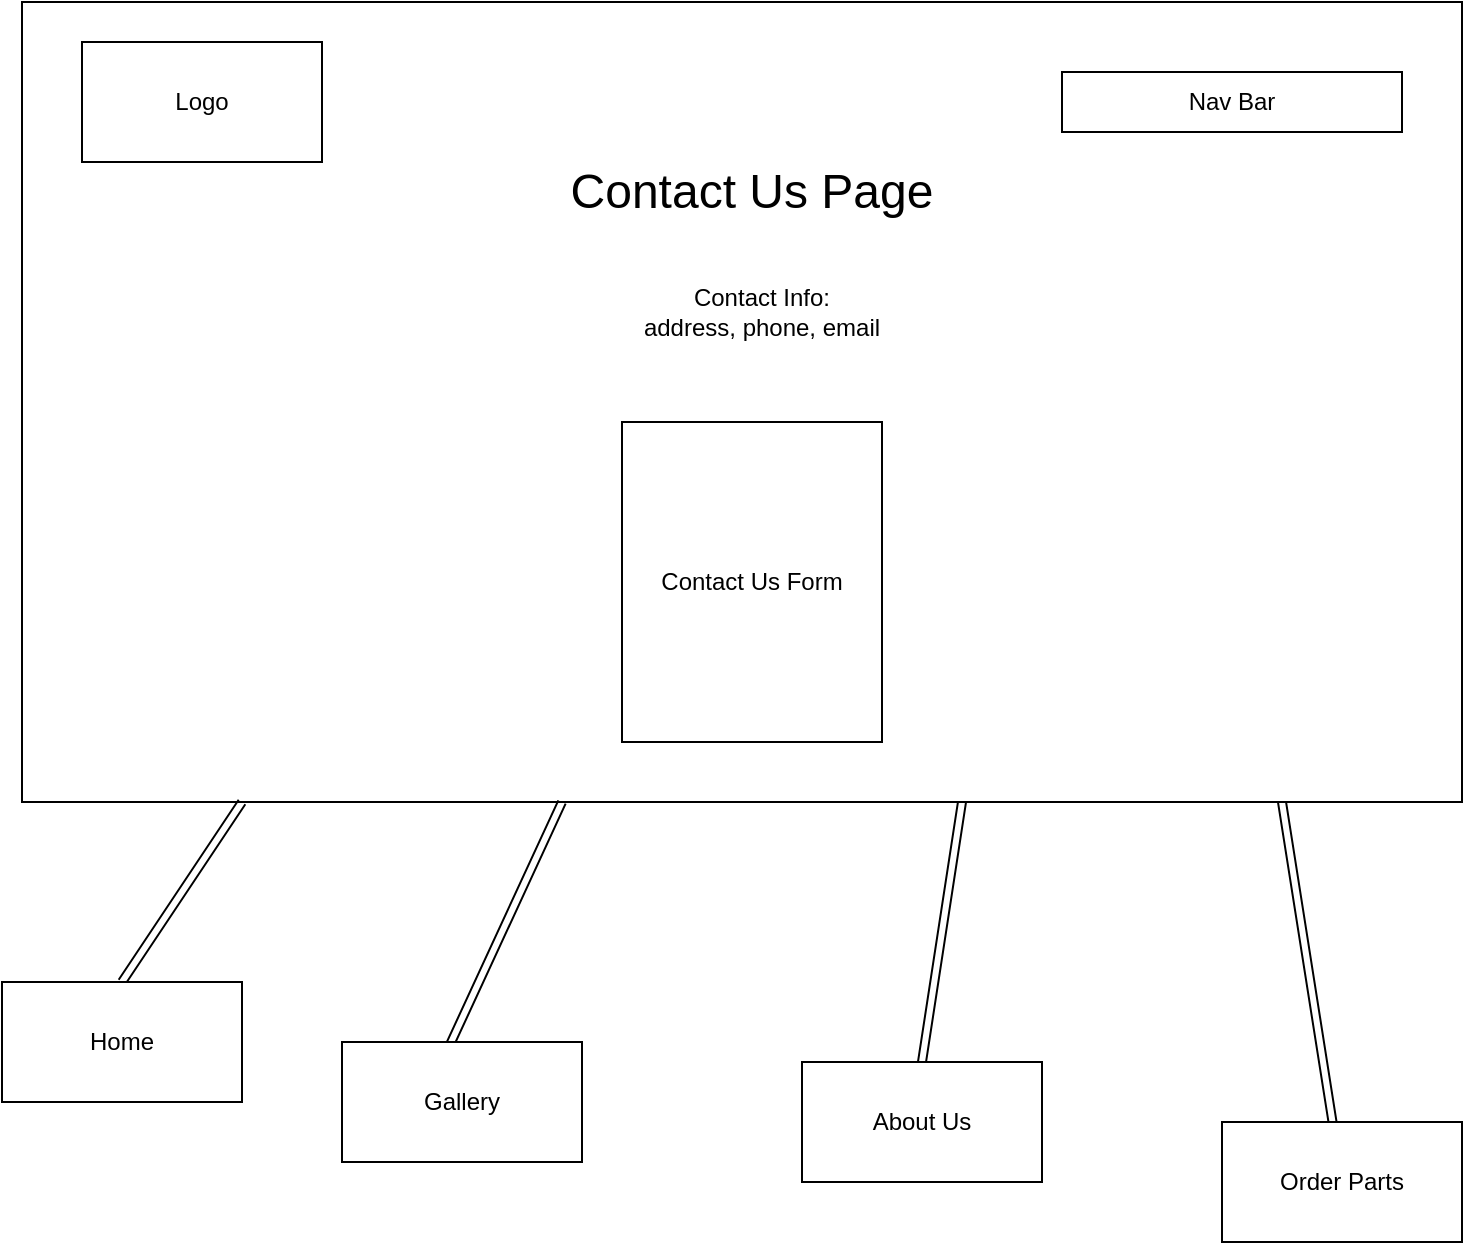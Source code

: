 <mxfile version="12.9.14" type="device"><diagram id="cbWUxWU-36eMP058m2sv" name="Page-1"><mxGraphModel dx="1422" dy="713" grid="1" gridSize="10" guides="1" tooltips="1" connect="1" arrows="1" fold="1" page="1" pageScale="1" pageWidth="850" pageHeight="1100" math="0" shadow="0"><root><mxCell id="0"/><mxCell id="1" parent="0"/><mxCell id="n2oCy0Y7kXg1jn9XlI7p-1" value="" style="rounded=0;whiteSpace=wrap;html=1;align=center;" vertex="1" parent="1"><mxGeometry x="80" y="40" width="720" height="400" as="geometry"/></mxCell><mxCell id="n2oCy0Y7kXg1jn9XlI7p-2" value="Logo" style="rounded=0;whiteSpace=wrap;html=1;" vertex="1" parent="1"><mxGeometry x="110" y="60" width="120" height="60" as="geometry"/></mxCell><mxCell id="n2oCy0Y7kXg1jn9XlI7p-3" value="Nav Bar" style="rounded=0;whiteSpace=wrap;html=1;" vertex="1" parent="1"><mxGeometry x="600" y="75" width="170" height="30" as="geometry"/></mxCell><mxCell id="n2oCy0Y7kXg1jn9XlI7p-4" value="" style="shape=link;html=1;" edge="1" parent="1"><mxGeometry width="50" height="50" relative="1" as="geometry"><mxPoint x="130" y="530" as="sourcePoint"/><mxPoint x="190" y="440" as="targetPoint"/></mxGeometry></mxCell><mxCell id="n2oCy0Y7kXg1jn9XlI7p-5" value="" style="shape=link;html=1;" edge="1" parent="1"><mxGeometry width="50" height="50" relative="1" as="geometry"><mxPoint x="290" y="570" as="sourcePoint"/><mxPoint x="350" y="440" as="targetPoint"/></mxGeometry></mxCell><mxCell id="n2oCy0Y7kXg1jn9XlI7p-6" value="" style="shape=link;html=1;" edge="1" parent="1"><mxGeometry width="50" height="50" relative="1" as="geometry"><mxPoint x="530" y="570" as="sourcePoint"/><mxPoint x="550" y="440" as="targetPoint"/></mxGeometry></mxCell><mxCell id="n2oCy0Y7kXg1jn9XlI7p-7" value="" style="shape=link;html=1;exitX=0.875;exitY=1;exitDx=0;exitDy=0;exitPerimeter=0;" edge="1" parent="1" source="n2oCy0Y7kXg1jn9XlI7p-1" target="n2oCy0Y7kXg1jn9XlI7p-8"><mxGeometry width="50" height="50" relative="1" as="geometry"><mxPoint x="760" y="550" as="sourcePoint"/><mxPoint x="740" y="440" as="targetPoint"/></mxGeometry></mxCell><mxCell id="n2oCy0Y7kXg1jn9XlI7p-8" value="Order Parts" style="rounded=0;whiteSpace=wrap;html=1;" vertex="1" parent="1"><mxGeometry x="680" y="600" width="120" height="60" as="geometry"/></mxCell><mxCell id="n2oCy0Y7kXg1jn9XlI7p-9" value="Contact Us Form" style="rounded=0;whiteSpace=wrap;html=1;" vertex="1" parent="1"><mxGeometry x="380" y="250" width="130" height="160" as="geometry"/></mxCell><mxCell id="n2oCy0Y7kXg1jn9XlI7p-10" value="Home" style="rounded=0;whiteSpace=wrap;html=1;" vertex="1" parent="1"><mxGeometry x="70" y="530" width="120" height="60" as="geometry"/></mxCell><mxCell id="n2oCy0Y7kXg1jn9XlI7p-11" value="Gallery" style="rounded=0;whiteSpace=wrap;html=1;" vertex="1" parent="1"><mxGeometry x="240" y="560" width="120" height="60" as="geometry"/></mxCell><mxCell id="n2oCy0Y7kXg1jn9XlI7p-12" value="About Us" style="rounded=0;whiteSpace=wrap;html=1;" vertex="1" parent="1"><mxGeometry x="470" y="570" width="120" height="60" as="geometry"/></mxCell><mxCell id="n2oCy0Y7kXg1jn9XlI7p-13" value="&lt;span style=&quot;font-size: 24px&quot;&gt;Contact Us Page&lt;/span&gt;" style="text;html=1;strokeColor=none;fillColor=none;align=center;verticalAlign=middle;whiteSpace=wrap;rounded=0;" vertex="1" parent="1"><mxGeometry x="350" y="120" width="190" height="30" as="geometry"/></mxCell><mxCell id="n2oCy0Y7kXg1jn9XlI7p-15" value="Contact Info:&lt;br&gt;address, phone, email" style="text;html=1;strokeColor=none;fillColor=none;align=center;verticalAlign=middle;whiteSpace=wrap;rounded=0;" vertex="1" parent="1"><mxGeometry x="370" y="160" width="160" height="70" as="geometry"/></mxCell></root></mxGraphModel></diagram></mxfile>